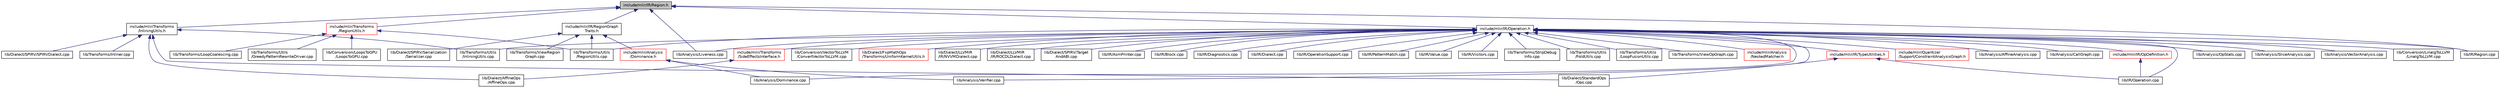 digraph "include/mlir/IR/Region.h"
{
  bgcolor="transparent";
  edge [fontname="Helvetica",fontsize="10",labelfontname="Helvetica",labelfontsize="10"];
  node [fontname="Helvetica",fontsize="10",shape=record];
  Node36 [label="include/mlir/IR/Region.h",height=0.2,width=0.4,color="black", fillcolor="grey75", style="filled", fontcolor="black"];
  Node36 -> Node37 [dir="back",color="midnightblue",fontsize="10",style="solid",fontname="Helvetica"];
  Node37 [label="include/mlir/IR/Operation.h",height=0.2,width=0.4,color="black",URL="$Operation_8h.html"];
  Node37 -> Node38 [dir="back",color="midnightblue",fontsize="10",style="solid",fontname="Helvetica"];
  Node38 [label="include/mlir/Analysis\l/NestedMatcher.h",height=0.2,width=0.4,color="red",URL="$NestedMatcher_8h.html"];
  Node37 -> Node42 [dir="back",color="midnightblue",fontsize="10",style="solid",fontname="Helvetica"];
  Node42 [label="include/mlir/IR/OpDefinition.h",height=0.2,width=0.4,color="red",URL="$OpDefinition_8h.html"];
  Node42 -> Node187 [dir="back",color="midnightblue",fontsize="10",style="solid",fontname="Helvetica"];
  Node187 [label="lib/IR/Operation.cpp",height=0.2,width=0.4,color="black",URL="$Operation_8cpp.html"];
  Node37 -> Node257 [dir="back",color="midnightblue",fontsize="10",style="solid",fontname="Helvetica"];
  Node257 [label="include/mlir/IR/TypeUtilities.h",height=0.2,width=0.4,color="red",URL="$TypeUtilities_8h.html"];
  Node257 -> Node108 [dir="back",color="midnightblue",fontsize="10",style="solid",fontname="Helvetica"];
  Node108 [label="lib/Dialect/StandardOps\l/Ops.cpp",height=0.2,width=0.4,color="black",URL="$Ops_8cpp.html"];
  Node257 -> Node187 [dir="back",color="midnightblue",fontsize="10",style="solid",fontname="Helvetica"];
  Node37 -> Node173 [dir="back",color="midnightblue",fontsize="10",style="solid",fontname="Helvetica"];
  Node173 [label="include/mlir/Quantizer\l/Support/ConstraintAnalysisGraph.h",height=0.2,width=0.4,color="red",URL="$ConstraintAnalysisGraph_8h.html"];
  Node37 -> Node259 [dir="back",color="midnightblue",fontsize="10",style="solid",fontname="Helvetica"];
  Node259 [label="include/mlir/Transforms\l/SideEffectsInterface.h",height=0.2,width=0.4,color="red",URL="$SideEffectsInterface_8h.html"];
  Node259 -> Node98 [dir="back",color="midnightblue",fontsize="10",style="solid",fontname="Helvetica"];
  Node98 [label="lib/Dialect/AffineOps\l/AffineOps.cpp",height=0.2,width=0.4,color="black",URL="$AffineOps_8cpp.html"];
  Node37 -> Node45 [dir="back",color="midnightblue",fontsize="10",style="solid",fontname="Helvetica"];
  Node45 [label="lib/Analysis/AffineAnalysis.cpp",height=0.2,width=0.4,color="black",URL="$AffineAnalysis_8cpp.html"];
  Node37 -> Node189 [dir="back",color="midnightblue",fontsize="10",style="solid",fontname="Helvetica"];
  Node189 [label="lib/Analysis/CallGraph.cpp",height=0.2,width=0.4,color="black",URL="$CallGraph_8cpp.html"];
  Node37 -> Node260 [dir="back",color="midnightblue",fontsize="10",style="solid",fontname="Helvetica"];
  Node260 [label="lib/Analysis/Dominance.cpp",height=0.2,width=0.4,color="black",URL="$Dominance_8cpp.html"];
  Node37 -> Node261 [dir="back",color="midnightblue",fontsize="10",style="solid",fontname="Helvetica"];
  Node261 [label="lib/Analysis/Liveness.cpp",height=0.2,width=0.4,color="black",URL="$Liveness_8cpp.html"];
  Node37 -> Node153 [dir="back",color="midnightblue",fontsize="10",style="solid",fontname="Helvetica"];
  Node153 [label="lib/Analysis/OpStats.cpp",height=0.2,width=0.4,color="black",URL="$OpStats_8cpp.html"];
  Node37 -> Node180 [dir="back",color="midnightblue",fontsize="10",style="solid",fontname="Helvetica"];
  Node180 [label="lib/Analysis/SliceAnalysis.cpp",height=0.2,width=0.4,color="black",URL="$SliceAnalysis_8cpp.html"];
  Node37 -> Node88 [dir="back",color="midnightblue",fontsize="10",style="solid",fontname="Helvetica"];
  Node88 [label="lib/Analysis/VectorAnalysis.cpp",height=0.2,width=0.4,color="black",URL="$VectorAnalysis_8cpp.html"];
  Node37 -> Node262 [dir="back",color="midnightblue",fontsize="10",style="solid",fontname="Helvetica"];
  Node262 [label="lib/Analysis/Verifier.cpp",height=0.2,width=0.4,color="black",URL="$Verifier_8cpp.html"];
  Node37 -> Node80 [dir="back",color="midnightblue",fontsize="10",style="solid",fontname="Helvetica"];
  Node80 [label="lib/Conversion/LinalgToLLVM\l/LinalgToLLVM.cpp",height=0.2,width=0.4,color="black",URL="$LinalgToLLVM_8cpp.html"];
  Node37 -> Node97 [dir="back",color="midnightblue",fontsize="10",style="solid",fontname="Helvetica"];
  Node97 [label="lib/Conversion/VectorToLLVM\l/ConvertVectorToLLVM.cpp",height=0.2,width=0.4,color="black",URL="$ConvertVectorToLLVM_8cpp.html"];
  Node37 -> Node208 [dir="back",color="midnightblue",fontsize="10",style="solid",fontname="Helvetica"];
  Node208 [label="lib/Dialect/FxpMathOps\l/Transforms/UniformKernelUtils.h",height=0.2,width=0.4,color="red",URL="$UniformKernelUtils_8h.html"];
  Node37 -> Node129 [dir="back",color="midnightblue",fontsize="10",style="solid",fontname="Helvetica"];
  Node129 [label="lib/Dialect/LLVMIR\l/IR/NVVMDialect.cpp",height=0.2,width=0.4,color="black",URL="$NVVMDialect_8cpp.html"];
  Node37 -> Node130 [dir="back",color="midnightblue",fontsize="10",style="solid",fontname="Helvetica"];
  Node130 [label="lib/Dialect/LLVMIR\l/IR/ROCDLDialect.cpp",height=0.2,width=0.4,color="black",URL="$ROCDLDialect_8cpp.html"];
  Node37 -> Node238 [dir="back",color="midnightblue",fontsize="10",style="solid",fontname="Helvetica"];
  Node238 [label="lib/Dialect/SPIRV/Target\lAndABI.cpp",height=0.2,width=0.4,color="black",URL="$TargetAndABI_8cpp.html"];
  Node37 -> Node183 [dir="back",color="midnightblue",fontsize="10",style="solid",fontname="Helvetica"];
  Node183 [label="lib/IR/AsmPrinter.cpp",height=0.2,width=0.4,color="black",URL="$AsmPrinter_8cpp.html"];
  Node37 -> Node239 [dir="back",color="midnightblue",fontsize="10",style="solid",fontname="Helvetica"];
  Node239 [label="lib/IR/Block.cpp",height=0.2,width=0.4,color="black",URL="$Block_8cpp.html"];
  Node37 -> Node263 [dir="back",color="midnightblue",fontsize="10",style="solid",fontname="Helvetica"];
  Node263 [label="lib/IR/Diagnostics.cpp",height=0.2,width=0.4,color="black",URL="$Diagnostics_8cpp.html"];
  Node37 -> Node249 [dir="back",color="midnightblue",fontsize="10",style="solid",fontname="Helvetica"];
  Node249 [label="lib/IR/Dialect.cpp",height=0.2,width=0.4,color="black",URL="$IR_2Dialect_8cpp.html"];
  Node37 -> Node187 [dir="back",color="midnightblue",fontsize="10",style="solid",fontname="Helvetica"];
  Node37 -> Node264 [dir="back",color="midnightblue",fontsize="10",style="solid",fontname="Helvetica"];
  Node264 [label="lib/IR/OperationSupport.cpp",height=0.2,width=0.4,color="black",URL="$OperationSupport_8cpp.html"];
  Node37 -> Node236 [dir="back",color="midnightblue",fontsize="10",style="solid",fontname="Helvetica"];
  Node236 [label="lib/IR/PatternMatch.cpp",height=0.2,width=0.4,color="black",URL="$PatternMatch_8cpp.html"];
  Node37 -> Node265 [dir="back",color="midnightblue",fontsize="10",style="solid",fontname="Helvetica"];
  Node265 [label="lib/IR/Region.cpp",height=0.2,width=0.4,color="black",URL="$Region_8cpp.html"];
  Node37 -> Node266 [dir="back",color="midnightblue",fontsize="10",style="solid",fontname="Helvetica"];
  Node266 [label="lib/IR/Value.cpp",height=0.2,width=0.4,color="black",URL="$Value_8cpp.html"];
  Node37 -> Node267 [dir="back",color="midnightblue",fontsize="10",style="solid",fontname="Helvetica"];
  Node267 [label="lib/IR/Visitors.cpp",height=0.2,width=0.4,color="black",URL="$Visitors_8cpp.html"];
  Node37 -> Node169 [dir="back",color="midnightblue",fontsize="10",style="solid",fontname="Helvetica"];
  Node169 [label="lib/Transforms/StripDebug\lInfo.cpp",height=0.2,width=0.4,color="black",URL="$StripDebugInfo_8cpp.html"];
  Node37 -> Node113 [dir="back",color="midnightblue",fontsize="10",style="solid",fontname="Helvetica"];
  Node113 [label="lib/Transforms/Utils\l/FoldUtils.cpp",height=0.2,width=0.4,color="black",URL="$FoldUtils_8cpp.html"];
  Node37 -> Node188 [dir="back",color="midnightblue",fontsize="10",style="solid",fontname="Helvetica"];
  Node188 [label="lib/Transforms/Utils\l/InliningUtils.cpp",height=0.2,width=0.4,color="black",URL="$InliningUtils_8cpp.html"];
  Node37 -> Node56 [dir="back",color="midnightblue",fontsize="10",style="solid",fontname="Helvetica"];
  Node56 [label="lib/Transforms/Utils\l/LoopFusionUtils.cpp",height=0.2,width=0.4,color="black",URL="$LoopFusionUtils_8cpp.html"];
  Node37 -> Node268 [dir="back",color="midnightblue",fontsize="10",style="solid",fontname="Helvetica"];
  Node268 [label="lib/Transforms/Utils\l/RegionUtils.cpp",height=0.2,width=0.4,color="black",URL="$RegionUtils_8cpp.html"];
  Node37 -> Node171 [dir="back",color="midnightblue",fontsize="10",style="solid",fontname="Helvetica"];
  Node171 [label="lib/Transforms/ViewOpGraph.cpp",height=0.2,width=0.4,color="black",URL="$ViewOpGraph_8cpp.html"];
  Node36 -> Node269 [dir="back",color="midnightblue",fontsize="10",style="solid",fontname="Helvetica"];
  Node269 [label="include/mlir/IR/RegionGraph\lTraits.h",height=0.2,width=0.4,color="black",URL="$RegionGraphTraits_8h.html"];
  Node269 -> Node270 [dir="back",color="midnightblue",fontsize="10",style="solid",fontname="Helvetica"];
  Node270 [label="include/mlir/Analysis\l/Dominance.h",height=0.2,width=0.4,color="red",URL="$Dominance_8h.html"];
  Node270 -> Node260 [dir="back",color="midnightblue",fontsize="10",style="solid",fontname="Helvetica"];
  Node270 -> Node262 [dir="back",color="midnightblue",fontsize="10",style="solid",fontname="Helvetica"];
  Node269 -> Node136 [dir="back",color="midnightblue",fontsize="10",style="solid",fontname="Helvetica"];
  Node136 [label="lib/Dialect/SPIRV/Serialization\l/Serializer.cpp",height=0.2,width=0.4,color="black",URL="$Serializer_8cpp.html"];
  Node269 -> Node268 [dir="back",color="midnightblue",fontsize="10",style="solid",fontname="Helvetica"];
  Node269 -> Node172 [dir="back",color="midnightblue",fontsize="10",style="solid",fontname="Helvetica"];
  Node172 [label="lib/Transforms/ViewRegion\lGraph.cpp",height=0.2,width=0.4,color="black",URL="$ViewRegionGraph_8cpp.html"];
  Node36 -> Node271 [dir="back",color="midnightblue",fontsize="10",style="solid",fontname="Helvetica"];
  Node271 [label="include/mlir/Transforms\l/InliningUtils.h",height=0.2,width=0.4,color="black",URL="$InliningUtils_8h.html"];
  Node271 -> Node98 [dir="back",color="midnightblue",fontsize="10",style="solid",fontname="Helvetica"];
  Node271 -> Node141 [dir="back",color="midnightblue",fontsize="10",style="solid",fontname="Helvetica"];
  Node141 [label="lib/Dialect/SPIRV/SPIRVDialect.cpp",height=0.2,width=0.4,color="black",URL="$SPIRVDialect_8cpp.html"];
  Node271 -> Node108 [dir="back",color="midnightblue",fontsize="10",style="solid",fontname="Helvetica"];
  Node271 -> Node165 [dir="back",color="midnightblue",fontsize="10",style="solid",fontname="Helvetica"];
  Node165 [label="lib/Transforms/Inliner.cpp",height=0.2,width=0.4,color="black",URL="$Inliner_8cpp.html"];
  Node271 -> Node188 [dir="back",color="midnightblue",fontsize="10",style="solid",fontname="Helvetica"];
  Node36 -> Node272 [dir="back",color="midnightblue",fontsize="10",style="solid",fontname="Helvetica"];
  Node272 [label="include/mlir/Transforms\l/RegionUtils.h",height=0.2,width=0.4,color="red",URL="$RegionUtils_8h.html"];
  Node272 -> Node93 [dir="back",color="midnightblue",fontsize="10",style="solid",fontname="Helvetica"];
  Node93 [label="lib/Conversion/LoopsToGPU\l/LoopsToGPU.cpp",height=0.2,width=0.4,color="black",URL="$LoopsToGPU_8cpp.html"];
  Node272 -> Node112 [dir="back",color="midnightblue",fontsize="10",style="solid",fontname="Helvetica"];
  Node112 [label="lib/Transforms/LoopCoalescing.cpp",height=0.2,width=0.4,color="black",URL="$LoopCoalescing_8cpp.html"];
  Node272 -> Node114 [dir="back",color="midnightblue",fontsize="10",style="solid",fontname="Helvetica"];
  Node114 [label="lib/Transforms/Utils\l/GreedyPatternRewriteDriver.cpp",height=0.2,width=0.4,color="black",URL="$GreedyPatternRewriteDriver_8cpp.html"];
  Node272 -> Node268 [dir="back",color="midnightblue",fontsize="10",style="solid",fontname="Helvetica"];
  Node36 -> Node261 [dir="back",color="midnightblue",fontsize="10",style="solid",fontname="Helvetica"];
  Node36 -> Node265 [dir="back",color="midnightblue",fontsize="10",style="solid",fontname="Helvetica"];
}

